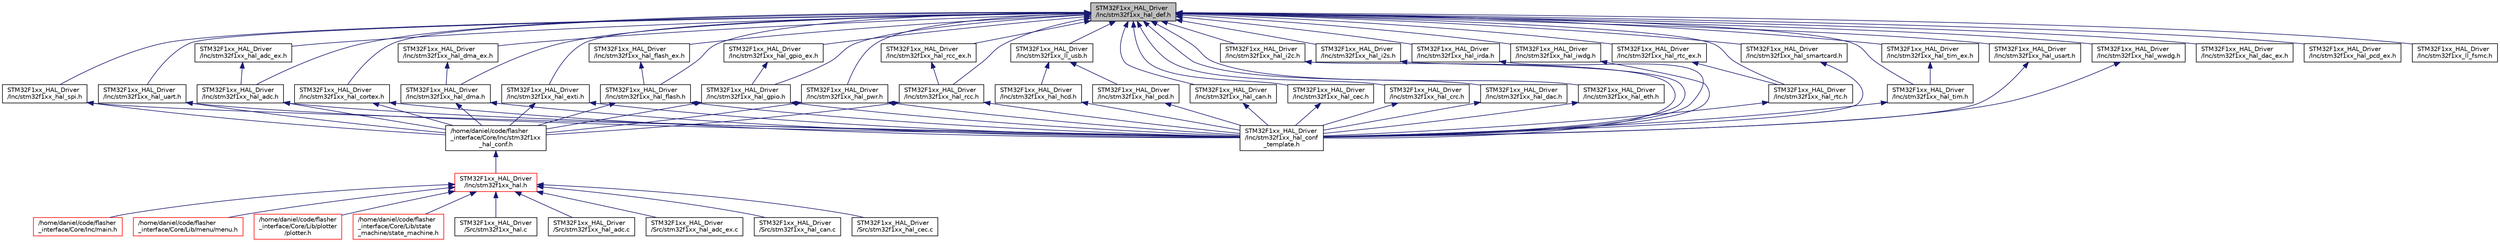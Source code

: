 digraph "STM32F1xx_HAL_Driver/Inc/stm32f1xx_hal_def.h"
{
 // LATEX_PDF_SIZE
  edge [fontname="Helvetica",fontsize="10",labelfontname="Helvetica",labelfontsize="10"];
  node [fontname="Helvetica",fontsize="10",shape=record];
  Node1 [label="STM32F1xx_HAL_Driver\l/Inc/stm32f1xx_hal_def.h",height=0.2,width=0.4,color="black", fillcolor="grey75", style="filled", fontcolor="black",tooltip="This file contains HAL common defines, enumeration, macros and structures definitions."];
  Node1 -> Node2 [dir="back",color="midnightblue",fontsize="10",style="solid"];
  Node2 [label="STM32F1xx_HAL_Driver\l/Inc/stm32f1xx_hal_adc.h",height=0.2,width=0.4,color="black", fillcolor="white", style="filled",URL="$stm32f1xx__hal__adc_8h.html",tooltip="Header file containing functions prototypes of ADC HAL library."];
  Node2 -> Node3 [dir="back",color="midnightblue",fontsize="10",style="solid"];
  Node3 [label="/home/daniel/code/flasher\l_interface/Core/Inc/stm32f1xx\l_hal_conf.h",height=0.2,width=0.4,color="black", fillcolor="white", style="filled",URL="$stm32f1xx__hal__conf_8h.html",tooltip="HAL configuration file."];
  Node3 -> Node4 [dir="back",color="midnightblue",fontsize="10",style="solid"];
  Node4 [label="STM32F1xx_HAL_Driver\l/Inc/stm32f1xx_hal.h",height=0.2,width=0.4,color="red", fillcolor="white", style="filled",URL="$stm32f1xx__hal_8h.html",tooltip="This file contains all the functions prototypes for the HAL module driver."];
  Node4 -> Node5 [dir="back",color="midnightblue",fontsize="10",style="solid"];
  Node5 [label="/home/daniel/code/flasher\l_interface/Core/Inc/main.h",height=0.2,width=0.4,color="red", fillcolor="white", style="filled",URL="$main_8h.html",tooltip=": Header for main.c file. This file contains the common defines of the application."];
  Node4 -> Node23 [dir="back",color="midnightblue",fontsize="10",style="solid"];
  Node23 [label="/home/daniel/code/flasher\l_interface/Core/Lib/menu/menu.h",height=0.2,width=0.4,color="red", fillcolor="white", style="filled",URL="$menu_8h_source.html",tooltip=" "];
  Node4 -> Node25 [dir="back",color="midnightblue",fontsize="10",style="solid"];
  Node25 [label="/home/daniel/code/flasher\l_interface/Core/Lib/plotter\l/plotter.h",height=0.2,width=0.4,color="red", fillcolor="white", style="filled",URL="$plotter_8h.html",tooltip=" "];
  Node4 -> Node27 [dir="back",color="midnightblue",fontsize="10",style="solid"];
  Node27 [label="/home/daniel/code/flasher\l_interface/Core/Lib/state\l_machine/state_machine.h",height=0.2,width=0.4,color="red", fillcolor="white", style="filled",URL="$state__machine_8h.html",tooltip=" "];
  Node4 -> Node29 [dir="back",color="midnightblue",fontsize="10",style="solid"];
  Node29 [label="STM32F1xx_HAL_Driver\l/Src/stm32f1xx_hal.c",height=0.2,width=0.4,color="black", fillcolor="white", style="filled",URL="$stm32f1xx__hal_8c.html",tooltip="HAL module driver. This is the common part of the HAL initialization."];
  Node4 -> Node30 [dir="back",color="midnightblue",fontsize="10",style="solid"];
  Node30 [label="STM32F1xx_HAL_Driver\l/Src/stm32f1xx_hal_adc.c",height=0.2,width=0.4,color="black", fillcolor="white", style="filled",URL="$stm32f1xx__hal__adc_8c.html",tooltip="This file provides firmware functions to manage the following functionalities of the Analog to Digita..."];
  Node4 -> Node31 [dir="back",color="midnightblue",fontsize="10",style="solid"];
  Node31 [label="STM32F1xx_HAL_Driver\l/Src/stm32f1xx_hal_adc_ex.c",height=0.2,width=0.4,color="black", fillcolor="white", style="filled",URL="$stm32f1xx__hal__adc__ex_8c.html",tooltip="This file provides firmware functions to manage the following functionalities of the Analog to Digita..."];
  Node4 -> Node32 [dir="back",color="midnightblue",fontsize="10",style="solid"];
  Node32 [label="STM32F1xx_HAL_Driver\l/Src/stm32f1xx_hal_can.c",height=0.2,width=0.4,color="black", fillcolor="white", style="filled",URL="$stm32f1xx__hal__can_8c.html",tooltip="CAN HAL module driver. This file provides firmware functions to manage the following functionalities ..."];
  Node4 -> Node33 [dir="back",color="midnightblue",fontsize="10",style="solid"];
  Node33 [label="STM32F1xx_HAL_Driver\l/Src/stm32f1xx_hal_cec.c",height=0.2,width=0.4,color="black", fillcolor="white", style="filled",URL="$stm32f1xx__hal__cec_8c.html",tooltip="CEC HAL module driver. This file provides firmware functions to manage the following functionalities ..."];
  Node2 -> Node76 [dir="back",color="midnightblue",fontsize="10",style="solid"];
  Node76 [label="STM32F1xx_HAL_Driver\l/Inc/stm32f1xx_hal_conf\l_template.h",height=0.2,width=0.4,color="black", fillcolor="white", style="filled",URL="$stm32f1xx__hal__conf__template_8h_source.html",tooltip=" "];
  Node1 -> Node77 [dir="back",color="midnightblue",fontsize="10",style="solid"];
  Node77 [label="STM32F1xx_HAL_Driver\l/Inc/stm32f1xx_hal_adc_ex.h",height=0.2,width=0.4,color="black", fillcolor="white", style="filled",URL="$stm32f1xx__hal__adc__ex_8h.html",tooltip="Header file of ADC HAL extension module."];
  Node77 -> Node2 [dir="back",color="midnightblue",fontsize="10",style="solid"];
  Node1 -> Node78 [dir="back",color="midnightblue",fontsize="10",style="solid"];
  Node78 [label="STM32F1xx_HAL_Driver\l/Inc/stm32f1xx_hal_can.h",height=0.2,width=0.4,color="black", fillcolor="white", style="filled",URL="$stm32f1xx__hal__can_8h.html",tooltip="Header file of CAN HAL module."];
  Node78 -> Node76 [dir="back",color="midnightblue",fontsize="10",style="solid"];
  Node1 -> Node79 [dir="back",color="midnightblue",fontsize="10",style="solid"];
  Node79 [label="STM32F1xx_HAL_Driver\l/Inc/stm32f1xx_hal_cec.h",height=0.2,width=0.4,color="black", fillcolor="white", style="filled",URL="$stm32f1xx__hal__cec_8h.html",tooltip="Header file of CEC HAL module."];
  Node79 -> Node76 [dir="back",color="midnightblue",fontsize="10",style="solid"];
  Node1 -> Node80 [dir="back",color="midnightblue",fontsize="10",style="solid"];
  Node80 [label="STM32F1xx_HAL_Driver\l/Inc/stm32f1xx_hal_cortex.h",height=0.2,width=0.4,color="black", fillcolor="white", style="filled",URL="$stm32f1xx__hal__cortex_8h.html",tooltip="Header file of CORTEX HAL module."];
  Node80 -> Node3 [dir="back",color="midnightblue",fontsize="10",style="solid"];
  Node80 -> Node76 [dir="back",color="midnightblue",fontsize="10",style="solid"];
  Node1 -> Node81 [dir="back",color="midnightblue",fontsize="10",style="solid"];
  Node81 [label="STM32F1xx_HAL_Driver\l/Inc/stm32f1xx_hal_crc.h",height=0.2,width=0.4,color="black", fillcolor="white", style="filled",URL="$stm32f1xx__hal__crc_8h.html",tooltip="Header file of CRC HAL module."];
  Node81 -> Node76 [dir="back",color="midnightblue",fontsize="10",style="solid"];
  Node1 -> Node82 [dir="back",color="midnightblue",fontsize="10",style="solid"];
  Node82 [label="STM32F1xx_HAL_Driver\l/Inc/stm32f1xx_hal_dac.h",height=0.2,width=0.4,color="black", fillcolor="white", style="filled",URL="$stm32f1xx__hal__dac_8h.html",tooltip="Header file of DAC HAL module."];
  Node82 -> Node76 [dir="back",color="midnightblue",fontsize="10",style="solid"];
  Node1 -> Node83 [dir="back",color="midnightblue",fontsize="10",style="solid"];
  Node83 [label="STM32F1xx_HAL_Driver\l/Inc/stm32f1xx_hal_dac_ex.h",height=0.2,width=0.4,color="black", fillcolor="white", style="filled",URL="$stm32f1xx__hal__dac__ex_8h.html",tooltip="Header file of DAC HAL Extended module."];
  Node1 -> Node84 [dir="back",color="midnightblue",fontsize="10",style="solid"];
  Node84 [label="STM32F1xx_HAL_Driver\l/Inc/stm32f1xx_hal_dma.h",height=0.2,width=0.4,color="black", fillcolor="white", style="filled",URL="$stm32f1xx__hal__dma_8h.html",tooltip="Header file of DMA HAL module."];
  Node84 -> Node3 [dir="back",color="midnightblue",fontsize="10",style="solid"];
  Node84 -> Node76 [dir="back",color="midnightblue",fontsize="10",style="solid"];
  Node1 -> Node85 [dir="back",color="midnightblue",fontsize="10",style="solid"];
  Node85 [label="STM32F1xx_HAL_Driver\l/Inc/stm32f1xx_hal_dma_ex.h",height=0.2,width=0.4,color="black", fillcolor="white", style="filled",URL="$stm32f1xx__hal__dma__ex_8h.html",tooltip="Header file of DMA HAL extension module."];
  Node85 -> Node84 [dir="back",color="midnightblue",fontsize="10",style="solid"];
  Node1 -> Node86 [dir="back",color="midnightblue",fontsize="10",style="solid"];
  Node86 [label="STM32F1xx_HAL_Driver\l/Inc/stm32f1xx_hal_eth.h",height=0.2,width=0.4,color="black", fillcolor="white", style="filled",URL="$stm32f1xx__hal__eth_8h.html",tooltip="Header file of ETH HAL module."];
  Node86 -> Node76 [dir="back",color="midnightblue",fontsize="10",style="solid"];
  Node1 -> Node87 [dir="back",color="midnightblue",fontsize="10",style="solid"];
  Node87 [label="STM32F1xx_HAL_Driver\l/Inc/stm32f1xx_hal_exti.h",height=0.2,width=0.4,color="black", fillcolor="white", style="filled",URL="$stm32f1xx__hal__exti_8h.html",tooltip="Header file of EXTI HAL module."];
  Node87 -> Node3 [dir="back",color="midnightblue",fontsize="10",style="solid"];
  Node87 -> Node76 [dir="back",color="midnightblue",fontsize="10",style="solid"];
  Node1 -> Node88 [dir="back",color="midnightblue",fontsize="10",style="solid"];
  Node88 [label="STM32F1xx_HAL_Driver\l/Inc/stm32f1xx_hal_flash.h",height=0.2,width=0.4,color="black", fillcolor="white", style="filled",URL="$stm32f1xx__hal__flash_8h.html",tooltip="Header file of Flash HAL module."];
  Node88 -> Node3 [dir="back",color="midnightblue",fontsize="10",style="solid"];
  Node88 -> Node76 [dir="back",color="midnightblue",fontsize="10",style="solid"];
  Node1 -> Node89 [dir="back",color="midnightblue",fontsize="10",style="solid"];
  Node89 [label="STM32F1xx_HAL_Driver\l/Inc/stm32f1xx_hal_flash_ex.h",height=0.2,width=0.4,color="black", fillcolor="white", style="filled",URL="$stm32f1xx__hal__flash__ex_8h.html",tooltip="Header file of Flash HAL Extended module."];
  Node89 -> Node88 [dir="back",color="midnightblue",fontsize="10",style="solid"];
  Node1 -> Node90 [dir="back",color="midnightblue",fontsize="10",style="solid"];
  Node90 [label="STM32F1xx_HAL_Driver\l/Inc/stm32f1xx_hal_gpio.h",height=0.2,width=0.4,color="black", fillcolor="white", style="filled",URL="$stm32f1xx__hal__gpio_8h.html",tooltip="Header file of GPIO HAL module."];
  Node90 -> Node3 [dir="back",color="midnightblue",fontsize="10",style="solid"];
  Node90 -> Node76 [dir="back",color="midnightblue",fontsize="10",style="solid"];
  Node1 -> Node91 [dir="back",color="midnightblue",fontsize="10",style="solid"];
  Node91 [label="STM32F1xx_HAL_Driver\l/Inc/stm32f1xx_hal_gpio_ex.h",height=0.2,width=0.4,color="black", fillcolor="white", style="filled",URL="$stm32f1xx__hal__gpio__ex_8h.html",tooltip="Header file of GPIO HAL Extension module."];
  Node91 -> Node90 [dir="back",color="midnightblue",fontsize="10",style="solid"];
  Node1 -> Node92 [dir="back",color="midnightblue",fontsize="10",style="solid"];
  Node92 [label="STM32F1xx_HAL_Driver\l/Inc/stm32f1xx_hal_i2c.h",height=0.2,width=0.4,color="black", fillcolor="white", style="filled",URL="$stm32f1xx__hal__i2c_8h.html",tooltip="Header file of I2C HAL module."];
  Node92 -> Node76 [dir="back",color="midnightblue",fontsize="10",style="solid"];
  Node1 -> Node93 [dir="back",color="midnightblue",fontsize="10",style="solid"];
  Node93 [label="STM32F1xx_HAL_Driver\l/Inc/stm32f1xx_hal_i2s.h",height=0.2,width=0.4,color="black", fillcolor="white", style="filled",URL="$stm32f1xx__hal__i2s_8h.html",tooltip="Header file of I2S HAL module."];
  Node93 -> Node76 [dir="back",color="midnightblue",fontsize="10",style="solid"];
  Node1 -> Node94 [dir="back",color="midnightblue",fontsize="10",style="solid"];
  Node94 [label="STM32F1xx_HAL_Driver\l/Inc/stm32f1xx_hal_irda.h",height=0.2,width=0.4,color="black", fillcolor="white", style="filled",URL="$stm32f1xx__hal__irda_8h.html",tooltip="Header file of IRDA HAL module."];
  Node94 -> Node76 [dir="back",color="midnightblue",fontsize="10",style="solid"];
  Node1 -> Node95 [dir="back",color="midnightblue",fontsize="10",style="solid"];
  Node95 [label="STM32F1xx_HAL_Driver\l/Inc/stm32f1xx_hal_iwdg.h",height=0.2,width=0.4,color="black", fillcolor="white", style="filled",URL="$stm32f1xx__hal__iwdg_8h.html",tooltip="Header file of IWDG HAL module."];
  Node95 -> Node76 [dir="back",color="midnightblue",fontsize="10",style="solid"];
  Node1 -> Node96 [dir="back",color="midnightblue",fontsize="10",style="solid"];
  Node96 [label="STM32F1xx_HAL_Driver\l/Inc/stm32f1xx_hal_pcd_ex.h",height=0.2,width=0.4,color="black", fillcolor="white", style="filled",URL="$stm32f1xx__hal__pcd__ex_8h.html",tooltip="Header file of PCD HAL Extension module."];
  Node1 -> Node97 [dir="back",color="midnightblue",fontsize="10",style="solid"];
  Node97 [label="STM32F1xx_HAL_Driver\l/Inc/stm32f1xx_hal_pwr.h",height=0.2,width=0.4,color="black", fillcolor="white", style="filled",URL="$stm32f1xx__hal__pwr_8h.html",tooltip="Header file of PWR HAL module."];
  Node97 -> Node3 [dir="back",color="midnightblue",fontsize="10",style="solid"];
  Node97 -> Node76 [dir="back",color="midnightblue",fontsize="10",style="solid"];
  Node1 -> Node98 [dir="back",color="midnightblue",fontsize="10",style="solid"];
  Node98 [label="STM32F1xx_HAL_Driver\l/Inc/stm32f1xx_hal_rcc.h",height=0.2,width=0.4,color="black", fillcolor="white", style="filled",URL="$stm32f1xx__hal__rcc_8h.html",tooltip="Header file of RCC HAL module."];
  Node98 -> Node3 [dir="back",color="midnightblue",fontsize="10",style="solid"];
  Node98 -> Node76 [dir="back",color="midnightblue",fontsize="10",style="solid"];
  Node1 -> Node99 [dir="back",color="midnightblue",fontsize="10",style="solid"];
  Node99 [label="STM32F1xx_HAL_Driver\l/Inc/stm32f1xx_hal_rcc_ex.h",height=0.2,width=0.4,color="black", fillcolor="white", style="filled",URL="$stm32f1xx__hal__rcc__ex_8h.html",tooltip="Header file of RCC HAL Extension module."];
  Node99 -> Node98 [dir="back",color="midnightblue",fontsize="10",style="solid"];
  Node1 -> Node100 [dir="back",color="midnightblue",fontsize="10",style="solid"];
  Node100 [label="STM32F1xx_HAL_Driver\l/Inc/stm32f1xx_hal_rtc.h",height=0.2,width=0.4,color="black", fillcolor="white", style="filled",URL="$stm32f1xx__hal__rtc_8h.html",tooltip="Header file of RTC HAL module."];
  Node100 -> Node76 [dir="back",color="midnightblue",fontsize="10",style="solid"];
  Node1 -> Node101 [dir="back",color="midnightblue",fontsize="10",style="solid"];
  Node101 [label="STM32F1xx_HAL_Driver\l/Inc/stm32f1xx_hal_rtc_ex.h",height=0.2,width=0.4,color="black", fillcolor="white", style="filled",URL="$stm32f1xx__hal__rtc__ex_8h.html",tooltip="Header file of RTC HAL Extension module."];
  Node101 -> Node100 [dir="back",color="midnightblue",fontsize="10",style="solid"];
  Node1 -> Node102 [dir="back",color="midnightblue",fontsize="10",style="solid"];
  Node102 [label="STM32F1xx_HAL_Driver\l/Inc/stm32f1xx_hal_smartcard.h",height=0.2,width=0.4,color="black", fillcolor="white", style="filled",URL="$stm32f1xx__hal__smartcard_8h.html",tooltip="Header file of SMARTCARD HAL module."];
  Node102 -> Node76 [dir="back",color="midnightblue",fontsize="10",style="solid"];
  Node1 -> Node103 [dir="back",color="midnightblue",fontsize="10",style="solid"];
  Node103 [label="STM32F1xx_HAL_Driver\l/Inc/stm32f1xx_hal_spi.h",height=0.2,width=0.4,color="black", fillcolor="white", style="filled",URL="$stm32f1xx__hal__spi_8h.html",tooltip="Header file of SPI HAL module."];
  Node103 -> Node3 [dir="back",color="midnightblue",fontsize="10",style="solid"];
  Node103 -> Node76 [dir="back",color="midnightblue",fontsize="10",style="solid"];
  Node1 -> Node104 [dir="back",color="midnightblue",fontsize="10",style="solid"];
  Node104 [label="STM32F1xx_HAL_Driver\l/Inc/stm32f1xx_hal_tim.h",height=0.2,width=0.4,color="black", fillcolor="white", style="filled",URL="$stm32f1xx__hal__tim_8h.html",tooltip="Header file of TIM HAL module."];
  Node104 -> Node76 [dir="back",color="midnightblue",fontsize="10",style="solid"];
  Node1 -> Node105 [dir="back",color="midnightblue",fontsize="10",style="solid"];
  Node105 [label="STM32F1xx_HAL_Driver\l/Inc/stm32f1xx_hal_tim_ex.h",height=0.2,width=0.4,color="black", fillcolor="white", style="filled",URL="$stm32f1xx__hal__tim__ex_8h.html",tooltip="Header file of TIM HAL Extended module."];
  Node105 -> Node104 [dir="back",color="midnightblue",fontsize="10",style="solid"];
  Node1 -> Node106 [dir="back",color="midnightblue",fontsize="10",style="solid"];
  Node106 [label="STM32F1xx_HAL_Driver\l/Inc/stm32f1xx_hal_uart.h",height=0.2,width=0.4,color="black", fillcolor="white", style="filled",URL="$stm32f1xx__hal__uart_8h.html",tooltip="Header file of UART HAL module."];
  Node106 -> Node3 [dir="back",color="midnightblue",fontsize="10",style="solid"];
  Node106 -> Node76 [dir="back",color="midnightblue",fontsize="10",style="solid"];
  Node1 -> Node107 [dir="back",color="midnightblue",fontsize="10",style="solid"];
  Node107 [label="STM32F1xx_HAL_Driver\l/Inc/stm32f1xx_hal_usart.h",height=0.2,width=0.4,color="black", fillcolor="white", style="filled",URL="$stm32f1xx__hal__usart_8h.html",tooltip="Header file of USART HAL module."];
  Node107 -> Node76 [dir="back",color="midnightblue",fontsize="10",style="solid"];
  Node1 -> Node108 [dir="back",color="midnightblue",fontsize="10",style="solid"];
  Node108 [label="STM32F1xx_HAL_Driver\l/Inc/stm32f1xx_hal_wwdg.h",height=0.2,width=0.4,color="black", fillcolor="white", style="filled",URL="$stm32f1xx__hal__wwdg_8h.html",tooltip="Header file of WWDG HAL module."];
  Node108 -> Node76 [dir="back",color="midnightblue",fontsize="10",style="solid"];
  Node1 -> Node109 [dir="back",color="midnightblue",fontsize="10",style="solid"];
  Node109 [label="STM32F1xx_HAL_Driver\l/Inc/stm32f1xx_ll_fsmc.h",height=0.2,width=0.4,color="black", fillcolor="white", style="filled",URL="$stm32f1xx__ll__fsmc_8h.html",tooltip="Header file of FSMC HAL module."];
  Node1 -> Node110 [dir="back",color="midnightblue",fontsize="10",style="solid"];
  Node110 [label="STM32F1xx_HAL_Driver\l/Inc/stm32f1xx_ll_usb.h",height=0.2,width=0.4,color="black", fillcolor="white", style="filled",URL="$stm32f1xx__ll__usb_8h.html",tooltip="Header file of USB Low Layer HAL module."];
  Node110 -> Node111 [dir="back",color="midnightblue",fontsize="10",style="solid"];
  Node111 [label="STM32F1xx_HAL_Driver\l/Inc/stm32f1xx_hal_hcd.h",height=0.2,width=0.4,color="black", fillcolor="white", style="filled",URL="$stm32f1xx__hal__hcd_8h.html",tooltip="Header file of HCD HAL module."];
  Node111 -> Node76 [dir="back",color="midnightblue",fontsize="10",style="solid"];
  Node110 -> Node112 [dir="back",color="midnightblue",fontsize="10",style="solid"];
  Node112 [label="STM32F1xx_HAL_Driver\l/Inc/stm32f1xx_hal_pcd.h",height=0.2,width=0.4,color="black", fillcolor="white", style="filled",URL="$stm32f1xx__hal__pcd_8h.html",tooltip="Header file of PCD HAL module."];
  Node112 -> Node76 [dir="back",color="midnightblue",fontsize="10",style="solid"];
}
